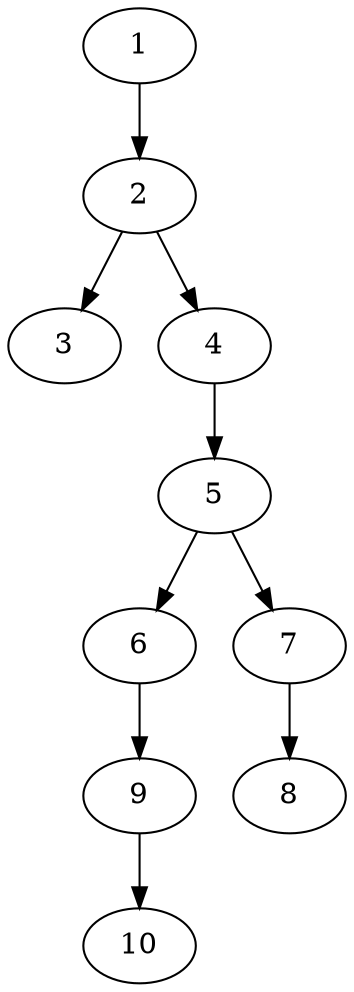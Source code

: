 // DAG (tier=1-easy, mode=compute, n=10, ccr=0.277, fat=0.411, density=0.333, regular=0.725, jump=0.077, mindata=262144, maxdata=2097152)
// DAG automatically generated by daggen at Sun Aug 24 16:33:32 2025
// /home/ermia/Project/Environments/daggen/bin/daggen --dot --ccr 0.277 --fat 0.411 --regular 0.725 --density 0.333 --jump 0.077 --mindata 262144 --maxdata 2097152 -n 10 
digraph G {
  1 [size="398752327130868", alpha="0.15", expect_size="199376163565434"]
  1 -> 2 [size ="6481382473728"]
  2 [size="25904419643476", alpha="0.04", expect_size="12952209821738"]
  2 -> 3 [size ="1601964081152"]
  2 -> 4 [size ="1601964081152"]
  3 [size="952949821243654144", alpha="0.20", expect_size="476474910621827072"]
  4 [size="5201168767974899712", alpha="0.15", expect_size="2600584383987449856"]
  4 -> 5 [size ="24015443853312"]
  5 [size="73590423097792016", alpha="0.17", expect_size="36795211548896008"]
  5 -> 6 [size ="27908697489408"]
  5 -> 7 [size ="27908697489408"]
  6 [size="638686677648277504", alpha="0.12", expect_size="319343338824138752"]
  6 -> 9 [size ="5933103054848"]
  7 [size="452136548554388", alpha="0.10", expect_size="226068274277194"]
  7 -> 8 [size ="9336730419200"]
  8 [size="2630083559406174208", alpha="0.19", expect_size="1315041779703087104"]
  9 [size="9035510931831914496", alpha="0.02", expect_size="4517755465915957248"]
  9 -> 10 [size ="34704979918848"]
  10 [size="11396134613952380", alpha="0.14", expect_size="5698067306976190"]
}